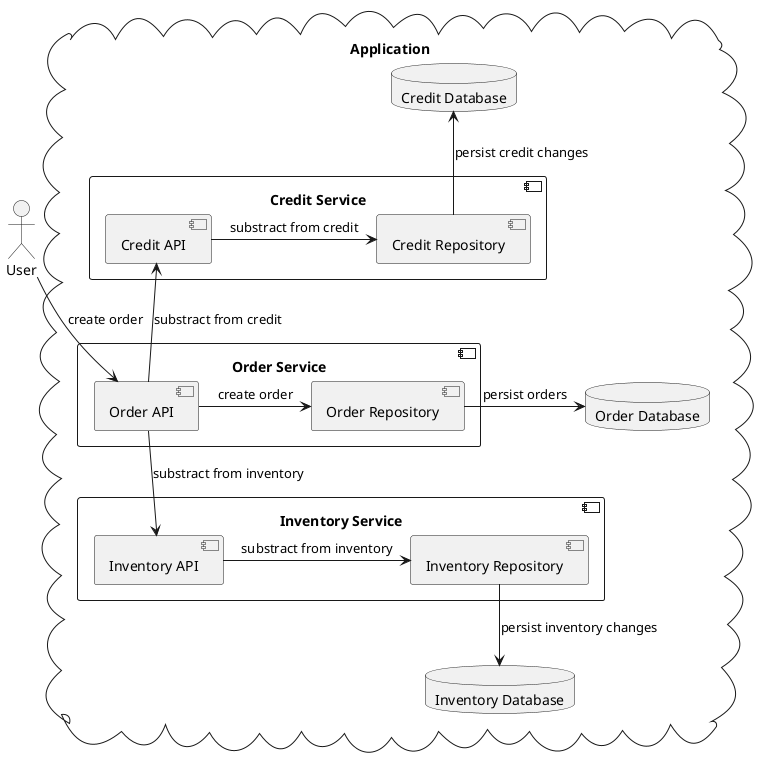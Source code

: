 @startuml

actor "User" as user

cloud Application {
    component "Order Service" {
        component [Order API]
        component [Order Repository]
        [Order API] -> [Order Repository] : create order
    }

    database "Order Database" as orderdb

    [Order Repository] -> orderdb : persist orders

    component "Inventory Service" {
        component [Inventory API]
        component [Inventory Repository]

        [Inventory API] -> [Inventory Repository] : substract from inventory
    }

    [Order API] --> [Inventory API] : substract from inventory

    database "Inventory Database" as inventorydb

    [Inventory Repository] --> inventorydb : persist inventory changes

    component "Credit Service" {
        component [Credit API]
        component [Credit Repository]

        [Credit API] -> [Credit Repository] : substract from credit
    }

    [Order API] -up-> [Credit API] : substract from credit

    database "Credit Database" as creditdb

    [Credit Repository] -up-> creditdb : persist credit changes

}

user -[hidden]> [Credit API]
user -[hidden]-> [Inventory API]
user --> [Order API] : create order


@enduml
